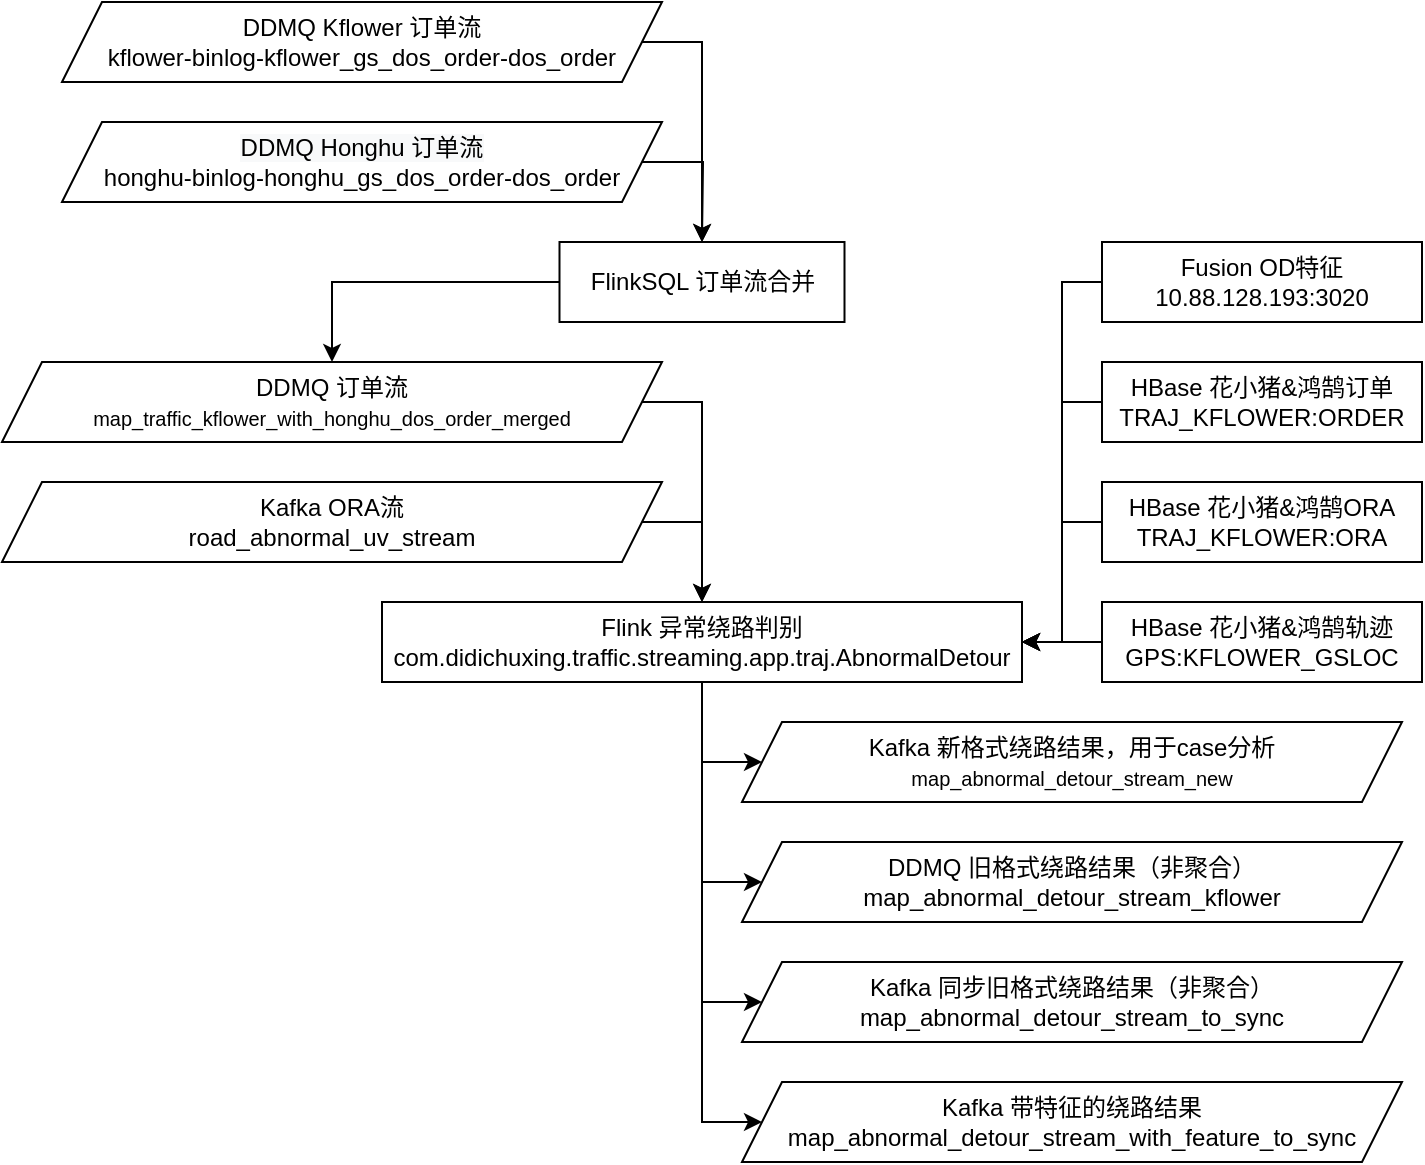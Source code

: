 <mxfile version="20.1.4" type="github">
  <diagram id="t1ml5zMw1nqCPfYBfL3Y" name="第 1 页">
    <mxGraphModel dx="946" dy="463" grid="1" gridSize="10" guides="1" tooltips="1" connect="1" arrows="1" fold="1" page="1" pageScale="1" pageWidth="827" pageHeight="1169" math="0" shadow="0">
      <root>
        <mxCell id="0" />
        <mxCell id="1" parent="0" />
        <mxCell id="3-5XFRoFqFSEZDjot2AR-10" style="edgeStyle=orthogonalEdgeStyle;rounded=0;orthogonalLoop=1;jettySize=auto;html=1;entryX=0.5;entryY=0;entryDx=0;entryDy=0;fontSize=12;exitX=1;exitY=0.5;exitDx=0;exitDy=0;" edge="1" parent="1" source="3-5XFRoFqFSEZDjot2AR-2" target="3-5XFRoFqFSEZDjot2AR-4">
          <mxGeometry relative="1" as="geometry">
            <Array as="points">
              <mxPoint x="530" y="320" />
              <mxPoint x="530" y="420" />
            </Array>
          </mxGeometry>
        </mxCell>
        <mxCell id="3-5XFRoFqFSEZDjot2AR-2" value="&lt;font style=&quot;&quot;&gt;DDMQ 订单流&lt;br&gt;&lt;span style=&quot;text-align: start; background-color: rgb(255, 255, 255);&quot;&gt;&lt;font style=&quot;font-size: 10px;&quot;&gt;map_traffic_kflower_with_honghu_dos_order_merged&lt;/font&gt;&lt;/span&gt;&lt;/font&gt;" style="shape=parallelogram;perimeter=parallelogramPerimeter;whiteSpace=wrap;html=1;fixedSize=1;" vertex="1" parent="1">
          <mxGeometry x="180" y="300" width="330" height="40" as="geometry" />
        </mxCell>
        <mxCell id="3-5XFRoFqFSEZDjot2AR-11" style="edgeStyle=orthogonalEdgeStyle;rounded=0;orthogonalLoop=1;jettySize=auto;html=1;entryX=0.5;entryY=0;entryDx=0;entryDy=0;fontSize=12;exitX=1;exitY=0.5;exitDx=0;exitDy=0;" edge="1" parent="1" source="3-5XFRoFqFSEZDjot2AR-3" target="3-5XFRoFqFSEZDjot2AR-4">
          <mxGeometry relative="1" as="geometry">
            <Array as="points">
              <mxPoint x="530" y="380" />
              <mxPoint x="530" y="420" />
            </Array>
          </mxGeometry>
        </mxCell>
        <mxCell id="3-5XFRoFqFSEZDjot2AR-3" value="&lt;font style=&quot;&quot;&gt;Kafka ORA流&lt;br&gt;&lt;span style=&quot;text-align: start; background-color: rgb(255, 255, 255);&quot;&gt;&lt;font style=&quot;font-size: 12px;&quot;&gt;road_abnormal_uv_stream&lt;/font&gt;&lt;/span&gt;&lt;br&gt;&lt;/font&gt;" style="shape=parallelogram;perimeter=parallelogramPerimeter;whiteSpace=wrap;html=1;fixedSize=1;" vertex="1" parent="1">
          <mxGeometry x="180" y="360" width="330" height="40" as="geometry" />
        </mxCell>
        <mxCell id="3-5XFRoFqFSEZDjot2AR-15" style="edgeStyle=orthogonalEdgeStyle;rounded=0;orthogonalLoop=1;jettySize=auto;html=1;exitX=0.5;exitY=1;exitDx=0;exitDy=0;entryX=0;entryY=0.5;entryDx=0;entryDy=0;fontFamily=Helvetica;fontSize=12;" edge="1" parent="1" source="3-5XFRoFqFSEZDjot2AR-4" target="3-5XFRoFqFSEZDjot2AR-8">
          <mxGeometry relative="1" as="geometry">
            <Array as="points">
              <mxPoint x="530" y="500" />
            </Array>
          </mxGeometry>
        </mxCell>
        <mxCell id="3-5XFRoFqFSEZDjot2AR-16" style="edgeStyle=orthogonalEdgeStyle;rounded=0;orthogonalLoop=1;jettySize=auto;html=1;entryX=0;entryY=0.5;entryDx=0;entryDy=0;fontFamily=Helvetica;fontSize=12;" edge="1" parent="1" source="3-5XFRoFqFSEZDjot2AR-4" target="3-5XFRoFqFSEZDjot2AR-12">
          <mxGeometry relative="1" as="geometry">
            <Array as="points">
              <mxPoint x="530" y="560" />
            </Array>
          </mxGeometry>
        </mxCell>
        <mxCell id="3-5XFRoFqFSEZDjot2AR-17" style="edgeStyle=orthogonalEdgeStyle;rounded=0;orthogonalLoop=1;jettySize=auto;html=1;entryX=0;entryY=0.5;entryDx=0;entryDy=0;fontFamily=Helvetica;fontSize=12;" edge="1" parent="1" source="3-5XFRoFqFSEZDjot2AR-4" target="3-5XFRoFqFSEZDjot2AR-13">
          <mxGeometry relative="1" as="geometry">
            <Array as="points">
              <mxPoint x="530" y="620" />
            </Array>
          </mxGeometry>
        </mxCell>
        <mxCell id="3-5XFRoFqFSEZDjot2AR-18" style="edgeStyle=orthogonalEdgeStyle;rounded=0;orthogonalLoop=1;jettySize=auto;html=1;entryX=0;entryY=0.5;entryDx=0;entryDy=0;fontFamily=Helvetica;fontSize=12;" edge="1" parent="1" source="3-5XFRoFqFSEZDjot2AR-4" target="3-5XFRoFqFSEZDjot2AR-14">
          <mxGeometry relative="1" as="geometry">
            <Array as="points">
              <mxPoint x="530" y="680" />
            </Array>
          </mxGeometry>
        </mxCell>
        <mxCell id="3-5XFRoFqFSEZDjot2AR-4" value="Flink 异常绕路判别&lt;br&gt;com.didichuxing.traffic.streaming.app.traj.AbnormalDetour" style="rounded=0;whiteSpace=wrap;html=1;fontSize=12;" vertex="1" parent="1">
          <mxGeometry x="370" y="420" width="320" height="40" as="geometry" />
        </mxCell>
        <mxCell id="3-5XFRoFqFSEZDjot2AR-8" value="&lt;font style=&quot;&quot;&gt;Kafka 新格式绕路结果，用于case分析&lt;br&gt;&lt;span style=&quot;font-size: 10px; text-align: start;&quot;&gt;map_abnormal_detour_stream_new&lt;/span&gt;&lt;br&gt;&lt;/font&gt;" style="shape=parallelogram;perimeter=parallelogramPerimeter;whiteSpace=wrap;html=1;fixedSize=1;" vertex="1" parent="1">
          <mxGeometry x="550" y="480" width="330" height="40" as="geometry" />
        </mxCell>
        <mxCell id="3-5XFRoFqFSEZDjot2AR-12" value="&lt;font style=&quot;&quot;&gt;DDMQ 旧格式绕路结果（非聚合）&lt;br&gt;map_abnormal_detour_stream_kflower&lt;br&gt;&lt;/font&gt;" style="shape=parallelogram;perimeter=parallelogramPerimeter;whiteSpace=wrap;html=1;fixedSize=1;" vertex="1" parent="1">
          <mxGeometry x="550" y="540" width="330" height="40" as="geometry" />
        </mxCell>
        <mxCell id="3-5XFRoFqFSEZDjot2AR-13" value="&lt;font style=&quot;&quot;&gt;Kafka 同步旧格式绕路结果（非聚合）&lt;br&gt;map_abnormal_detour_stream_to_sync&lt;br&gt;&lt;/font&gt;" style="shape=parallelogram;perimeter=parallelogramPerimeter;whiteSpace=wrap;html=1;fixedSize=1;" vertex="1" parent="1">
          <mxGeometry x="550" y="600" width="330" height="40" as="geometry" />
        </mxCell>
        <mxCell id="3-5XFRoFqFSEZDjot2AR-14" value="&lt;font style=&quot;&quot;&gt;Kafka 带特征的绕路结果&lt;br&gt;map_abnormal_detour_stream_with_feature_to_sync&lt;br&gt;&lt;/font&gt;" style="shape=parallelogram;perimeter=parallelogramPerimeter;whiteSpace=wrap;html=1;fixedSize=1;" vertex="1" parent="1">
          <mxGeometry x="550" y="660" width="330" height="40" as="geometry" />
        </mxCell>
        <mxCell id="3-5XFRoFqFSEZDjot2AR-20" style="edgeStyle=orthogonalEdgeStyle;rounded=0;orthogonalLoop=1;jettySize=auto;html=1;entryX=0.5;entryY=0;entryDx=0;entryDy=0;fontFamily=Helvetica;fontSize=12;exitX=0;exitY=0.5;exitDx=0;exitDy=0;" edge="1" parent="1" source="3-5XFRoFqFSEZDjot2AR-19" target="3-5XFRoFqFSEZDjot2AR-2">
          <mxGeometry relative="1" as="geometry" />
        </mxCell>
        <mxCell id="3-5XFRoFqFSEZDjot2AR-19" value="FlinkSQL 订单流合并" style="rounded=0;whiteSpace=wrap;html=1;fontSize=12;" vertex="1" parent="1">
          <mxGeometry x="458.75" y="240" width="142.5" height="40" as="geometry" />
        </mxCell>
        <mxCell id="3-5XFRoFqFSEZDjot2AR-38" style="edgeStyle=orthogonalEdgeStyle;rounded=0;orthogonalLoop=1;jettySize=auto;html=1;entryX=0.5;entryY=0;entryDx=0;entryDy=0;fontFamily=Helvetica;fontSize=12;fontColor=#000000;exitX=1;exitY=0.5;exitDx=0;exitDy=0;" edge="1" parent="1" source="3-5XFRoFqFSEZDjot2AR-21" target="3-5XFRoFqFSEZDjot2AR-19">
          <mxGeometry relative="1" as="geometry">
            <Array as="points">
              <mxPoint x="530" y="140" />
            </Array>
          </mxGeometry>
        </mxCell>
        <mxCell id="3-5XFRoFqFSEZDjot2AR-21" value="&lt;font style=&quot;&quot;&gt;DDMQ Kflower 订单流&lt;br&gt;kflower-binlog-kflower_gs_dos_order-dos_order&lt;br&gt;&lt;/font&gt;" style="shape=parallelogram;perimeter=parallelogramPerimeter;whiteSpace=wrap;html=1;fixedSize=1;" vertex="1" parent="1">
          <mxGeometry x="210" y="120" width="300" height="40" as="geometry" />
        </mxCell>
        <mxCell id="3-5XFRoFqFSEZDjot2AR-39" style="edgeStyle=orthogonalEdgeStyle;rounded=0;orthogonalLoop=1;jettySize=auto;html=1;exitX=1;exitY=0.5;exitDx=0;exitDy=0;fontFamily=Helvetica;fontSize=12;fontColor=#000000;" edge="1" parent="1" source="3-5XFRoFqFSEZDjot2AR-22">
          <mxGeometry relative="1" as="geometry">
            <mxPoint x="530" y="240" as="targetPoint" />
          </mxGeometry>
        </mxCell>
        <mxCell id="3-5XFRoFqFSEZDjot2AR-22" value="&lt;div style=&quot;text-align: center;&quot;&gt;&lt;span style=&quot;text-align: start; background-color: rgb(248, 249, 250);&quot;&gt;DDMQ Honghu 订单流&lt;/span&gt;&lt;/div&gt;&lt;div style=&quot;text-align: start;&quot;&gt;&lt;span style=&quot;background-color: initial;&quot;&gt;honghu-binlog-honghu_gs_dos_order-dos_order&lt;/span&gt;&lt;/div&gt;" style="shape=parallelogram;perimeter=parallelogramPerimeter;whiteSpace=wrap;html=1;fixedSize=1;" vertex="1" parent="1">
          <mxGeometry x="210" y="180" width="300" height="40" as="geometry" />
        </mxCell>
        <mxCell id="3-5XFRoFqFSEZDjot2AR-37" style="edgeStyle=orthogonalEdgeStyle;rounded=0;orthogonalLoop=1;jettySize=auto;html=1;entryX=1;entryY=0.5;entryDx=0;entryDy=0;fontFamily=Helvetica;fontSize=12;" edge="1" parent="1" source="3-5XFRoFqFSEZDjot2AR-25" target="3-5XFRoFqFSEZDjot2AR-4">
          <mxGeometry relative="1" as="geometry">
            <Array as="points">
              <mxPoint x="710" y="260" />
              <mxPoint x="710" y="440" />
            </Array>
          </mxGeometry>
        </mxCell>
        <mxCell id="3-5XFRoFqFSEZDjot2AR-25" value="Fusion OD特征&lt;br&gt;10.88.128.193:3020" style="rounded=0;whiteSpace=wrap;html=1;fontFamily=Helvetica;fontSize=12;" vertex="1" parent="1">
          <mxGeometry x="730" y="240" width="160" height="40" as="geometry" />
        </mxCell>
        <mxCell id="3-5XFRoFqFSEZDjot2AR-36" style="edgeStyle=orthogonalEdgeStyle;rounded=0;orthogonalLoop=1;jettySize=auto;html=1;fontFamily=Helvetica;fontSize=12;" edge="1" parent="1" source="3-5XFRoFqFSEZDjot2AR-26">
          <mxGeometry relative="1" as="geometry">
            <mxPoint x="690" y="440" as="targetPoint" />
            <Array as="points">
              <mxPoint x="710" y="320" />
              <mxPoint x="710" y="440" />
            </Array>
          </mxGeometry>
        </mxCell>
        <mxCell id="3-5XFRoFqFSEZDjot2AR-26" value="HBase 花小猪&amp;amp;鸿鹄订单&lt;br&gt;TRAJ_KFLOWER:ORDER" style="rounded=0;whiteSpace=wrap;html=1;fontFamily=Helvetica;fontSize=12;" vertex="1" parent="1">
          <mxGeometry x="730" y="300" width="160" height="40" as="geometry" />
        </mxCell>
        <mxCell id="3-5XFRoFqFSEZDjot2AR-35" style="edgeStyle=orthogonalEdgeStyle;rounded=0;orthogonalLoop=1;jettySize=auto;html=1;entryX=1;entryY=0.5;entryDx=0;entryDy=0;fontFamily=Helvetica;fontSize=12;" edge="1" parent="1" source="3-5XFRoFqFSEZDjot2AR-27" target="3-5XFRoFqFSEZDjot2AR-4">
          <mxGeometry relative="1" as="geometry">
            <Array as="points">
              <mxPoint x="710" y="380" />
              <mxPoint x="710" y="440" />
            </Array>
          </mxGeometry>
        </mxCell>
        <mxCell id="3-5XFRoFqFSEZDjot2AR-27" value="HBase 花小猪&amp;amp;鸿鹄ORA&lt;br&gt;TRAJ_KFLOWER:ORA" style="rounded=0;whiteSpace=wrap;html=1;fontFamily=Helvetica;fontSize=12;" vertex="1" parent="1">
          <mxGeometry x="730" y="360" width="160" height="40" as="geometry" />
        </mxCell>
        <mxCell id="3-5XFRoFqFSEZDjot2AR-34" style="edgeStyle=orthogonalEdgeStyle;rounded=0;orthogonalLoop=1;jettySize=auto;html=1;entryX=1;entryY=0.5;entryDx=0;entryDy=0;fontFamily=Helvetica;fontSize=12;" edge="1" parent="1" source="3-5XFRoFqFSEZDjot2AR-28" target="3-5XFRoFqFSEZDjot2AR-4">
          <mxGeometry relative="1" as="geometry" />
        </mxCell>
        <mxCell id="3-5XFRoFqFSEZDjot2AR-28" value="HBase 花小猪&amp;amp;鸿鹄轨迹&lt;br&gt;GPS:KFLOWER_GSLOC" style="rounded=0;whiteSpace=wrap;html=1;fontFamily=Helvetica;fontSize=12;" vertex="1" parent="1">
          <mxGeometry x="730" y="420" width="160" height="40" as="geometry" />
        </mxCell>
      </root>
    </mxGraphModel>
  </diagram>
</mxfile>
